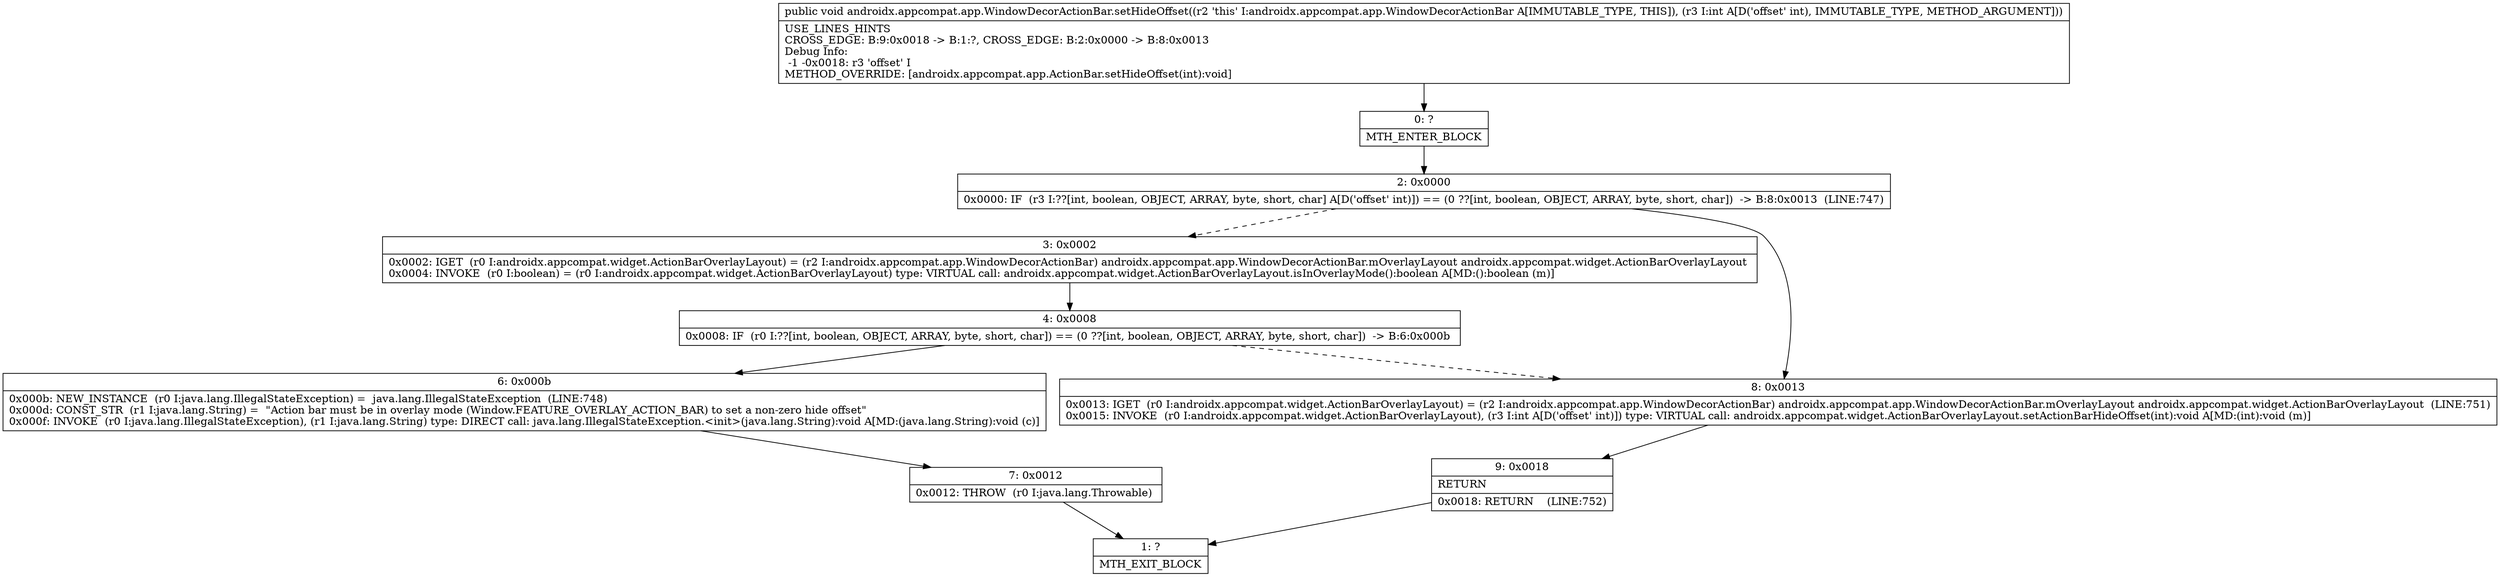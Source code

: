 digraph "CFG forandroidx.appcompat.app.WindowDecorActionBar.setHideOffset(I)V" {
Node_0 [shape=record,label="{0\:\ ?|MTH_ENTER_BLOCK\l}"];
Node_2 [shape=record,label="{2\:\ 0x0000|0x0000: IF  (r3 I:??[int, boolean, OBJECT, ARRAY, byte, short, char] A[D('offset' int)]) == (0 ??[int, boolean, OBJECT, ARRAY, byte, short, char])  \-\> B:8:0x0013  (LINE:747)\l}"];
Node_3 [shape=record,label="{3\:\ 0x0002|0x0002: IGET  (r0 I:androidx.appcompat.widget.ActionBarOverlayLayout) = (r2 I:androidx.appcompat.app.WindowDecorActionBar) androidx.appcompat.app.WindowDecorActionBar.mOverlayLayout androidx.appcompat.widget.ActionBarOverlayLayout \l0x0004: INVOKE  (r0 I:boolean) = (r0 I:androidx.appcompat.widget.ActionBarOverlayLayout) type: VIRTUAL call: androidx.appcompat.widget.ActionBarOverlayLayout.isInOverlayMode():boolean A[MD:():boolean (m)]\l}"];
Node_4 [shape=record,label="{4\:\ 0x0008|0x0008: IF  (r0 I:??[int, boolean, OBJECT, ARRAY, byte, short, char]) == (0 ??[int, boolean, OBJECT, ARRAY, byte, short, char])  \-\> B:6:0x000b \l}"];
Node_6 [shape=record,label="{6\:\ 0x000b|0x000b: NEW_INSTANCE  (r0 I:java.lang.IllegalStateException) =  java.lang.IllegalStateException  (LINE:748)\l0x000d: CONST_STR  (r1 I:java.lang.String) =  \"Action bar must be in overlay mode (Window.FEATURE_OVERLAY_ACTION_BAR) to set a non\-zero hide offset\" \l0x000f: INVOKE  (r0 I:java.lang.IllegalStateException), (r1 I:java.lang.String) type: DIRECT call: java.lang.IllegalStateException.\<init\>(java.lang.String):void A[MD:(java.lang.String):void (c)]\l}"];
Node_7 [shape=record,label="{7\:\ 0x0012|0x0012: THROW  (r0 I:java.lang.Throwable) \l}"];
Node_1 [shape=record,label="{1\:\ ?|MTH_EXIT_BLOCK\l}"];
Node_8 [shape=record,label="{8\:\ 0x0013|0x0013: IGET  (r0 I:androidx.appcompat.widget.ActionBarOverlayLayout) = (r2 I:androidx.appcompat.app.WindowDecorActionBar) androidx.appcompat.app.WindowDecorActionBar.mOverlayLayout androidx.appcompat.widget.ActionBarOverlayLayout  (LINE:751)\l0x0015: INVOKE  (r0 I:androidx.appcompat.widget.ActionBarOverlayLayout), (r3 I:int A[D('offset' int)]) type: VIRTUAL call: androidx.appcompat.widget.ActionBarOverlayLayout.setActionBarHideOffset(int):void A[MD:(int):void (m)]\l}"];
Node_9 [shape=record,label="{9\:\ 0x0018|RETURN\l|0x0018: RETURN    (LINE:752)\l}"];
MethodNode[shape=record,label="{public void androidx.appcompat.app.WindowDecorActionBar.setHideOffset((r2 'this' I:androidx.appcompat.app.WindowDecorActionBar A[IMMUTABLE_TYPE, THIS]), (r3 I:int A[D('offset' int), IMMUTABLE_TYPE, METHOD_ARGUMENT]))  | USE_LINES_HINTS\lCROSS_EDGE: B:9:0x0018 \-\> B:1:?, CROSS_EDGE: B:2:0x0000 \-\> B:8:0x0013\lDebug Info:\l  \-1 \-0x0018: r3 'offset' I\lMETHOD_OVERRIDE: [androidx.appcompat.app.ActionBar.setHideOffset(int):void]\l}"];
MethodNode -> Node_0;Node_0 -> Node_2;
Node_2 -> Node_3[style=dashed];
Node_2 -> Node_8;
Node_3 -> Node_4;
Node_4 -> Node_6;
Node_4 -> Node_8[style=dashed];
Node_6 -> Node_7;
Node_7 -> Node_1;
Node_8 -> Node_9;
Node_9 -> Node_1;
}

